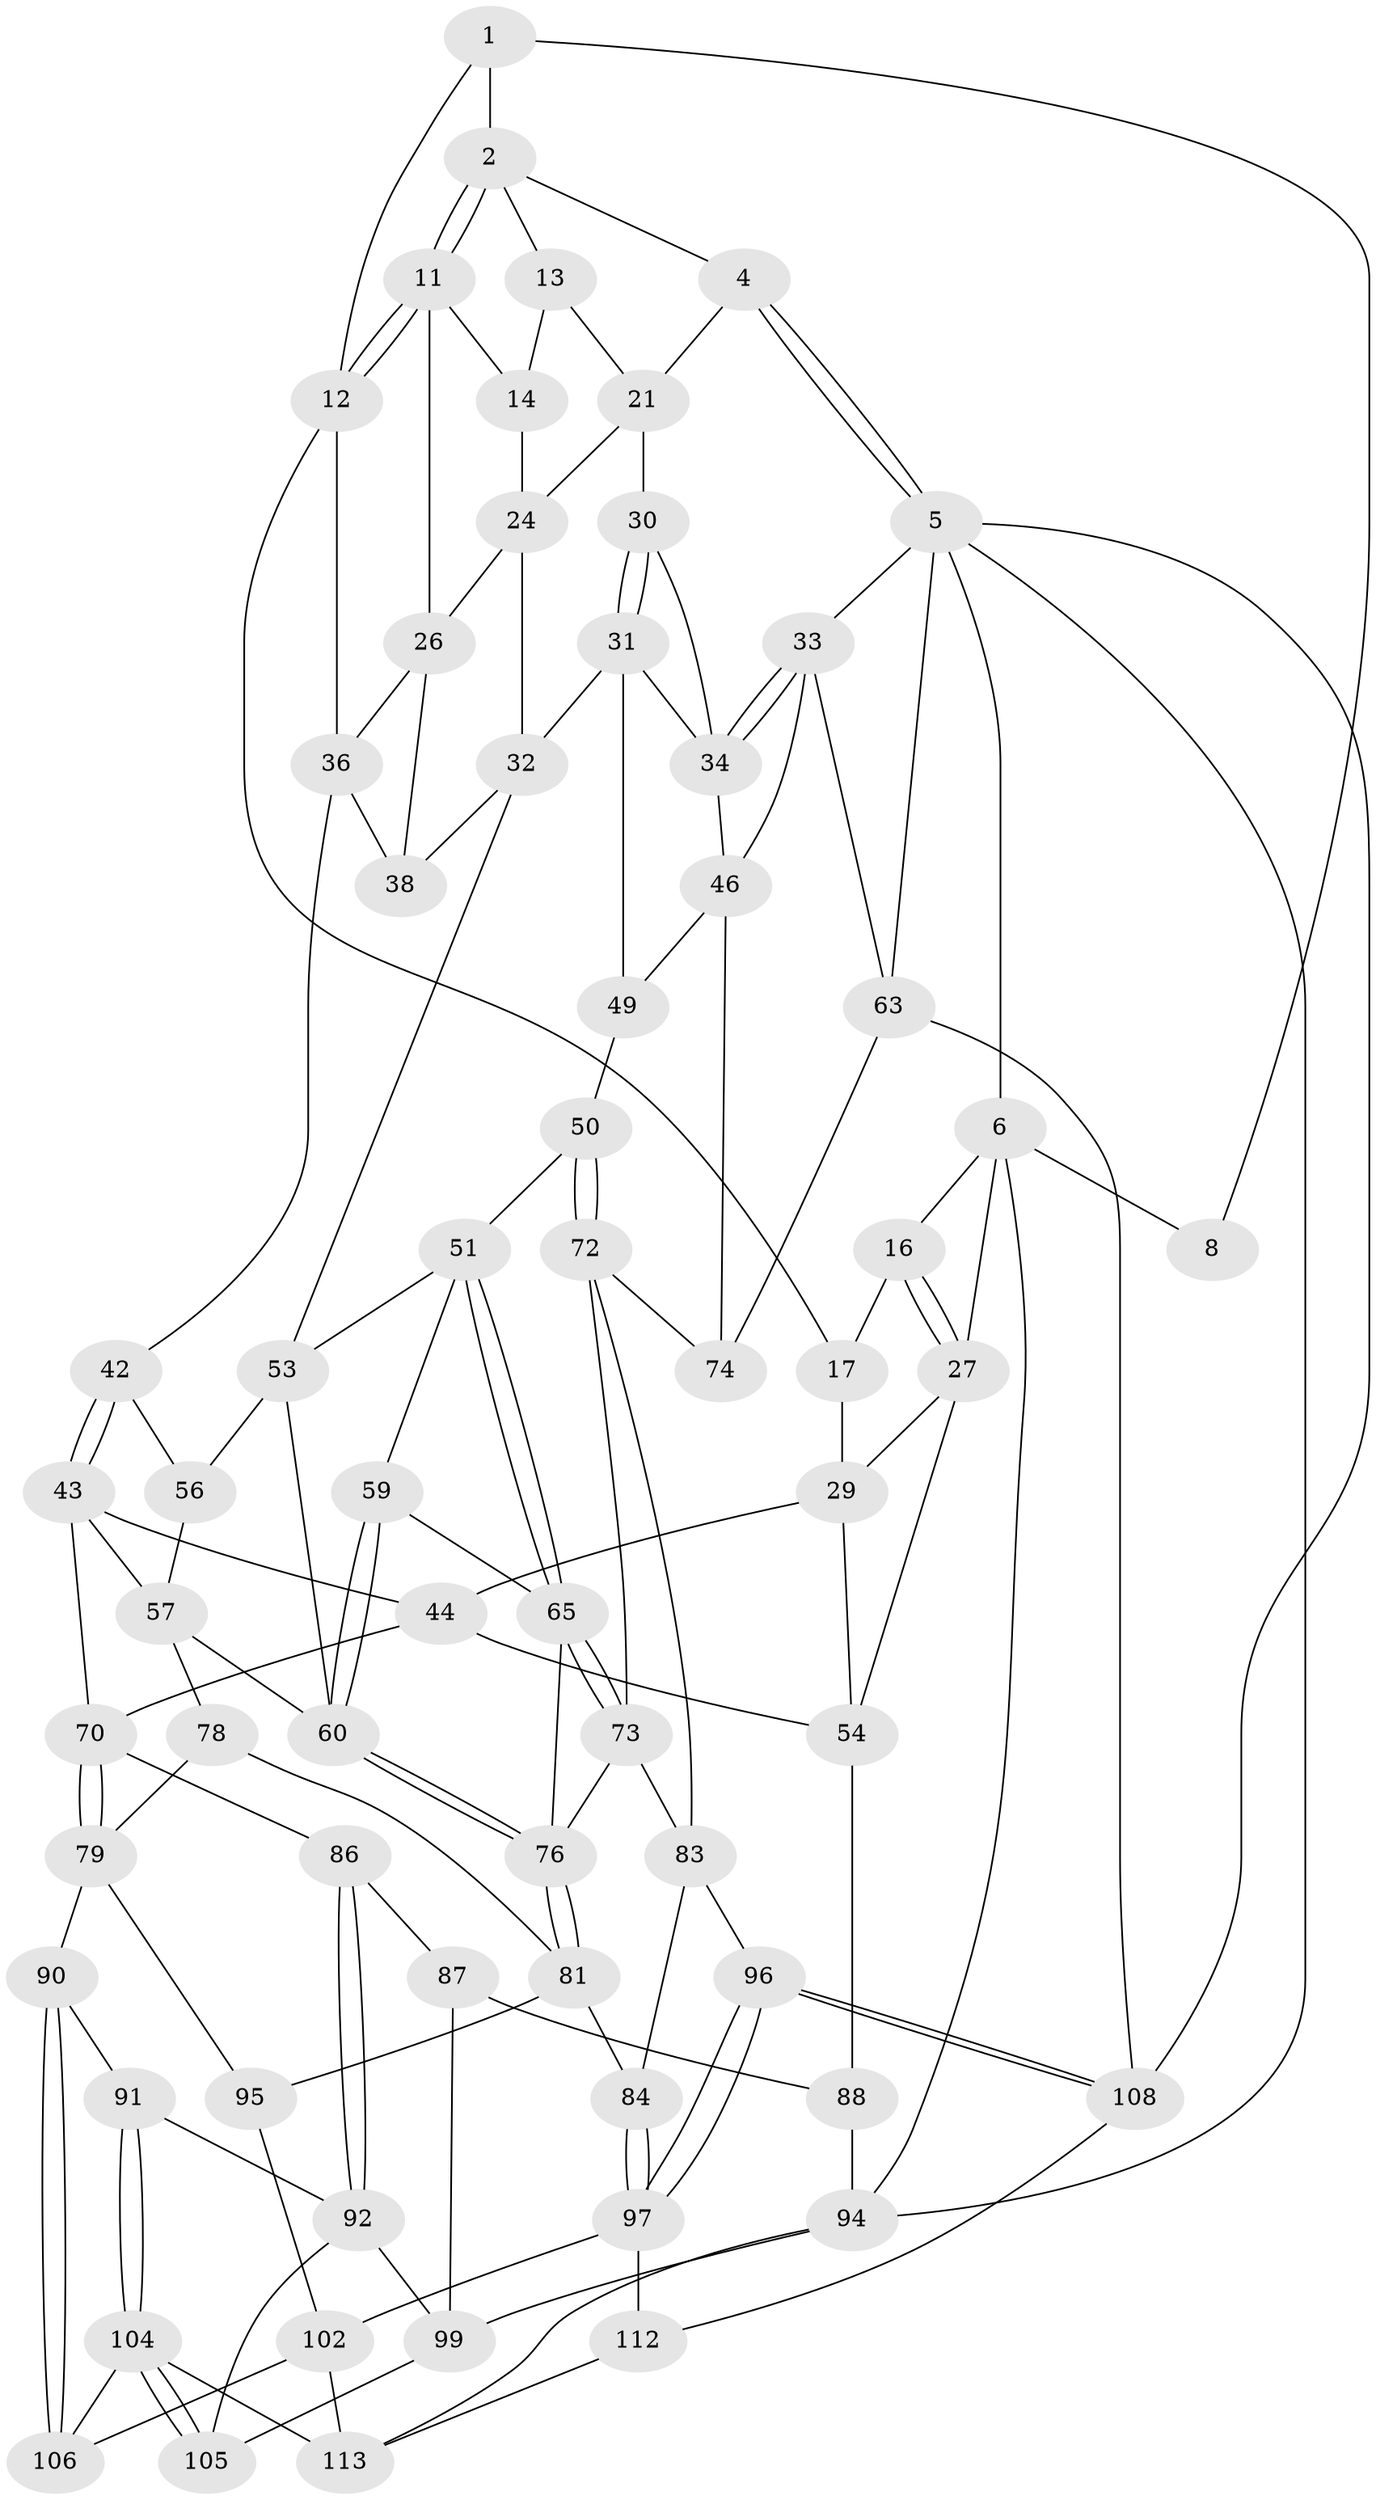 // original degree distribution, {3: 0.017543859649122806, 4: 0.2543859649122807, 5: 0.49122807017543857, 6: 0.23684210526315788}
// Generated by graph-tools (version 1.1) at 2025/11/02/27/25 16:11:54]
// undirected, 67 vertices, 143 edges
graph export_dot {
graph [start="1"]
  node [color=gray90,style=filled];
  1 [pos="+0.5641212942585351+0",super="+9"];
  2 [pos="+0.5700452851879492+0",super="+3"];
  4 [pos="+1+0"];
  5 [pos="+1+0",super="+62"];
  6 [pos="+0+0",super="+7"];
  8 [pos="+0.3488792770597254+0",super="+10"];
  11 [pos="+0.43674992463713486+0.14766014456103646",super="+15"];
  12 [pos="+0.41717541394366636+0.15735143165677104",super="+18"];
  13 [pos="+0.6191519815825833+0",super="+20"];
  14 [pos="+0.5997796967496143+0.059306535653265983",super="+23"];
  16 [pos="+0.10339235793170495+0"];
  17 [pos="+0.30894489146358783+0.04528131265413855",super="+19"];
  21 [pos="+0.8161075126204567+0.11044056433424516",super="+22"];
  24 [pos="+0.7017176578050623+0.17422728662155557",super="+25"];
  26 [pos="+0.6021180864049512+0.18812209513261854",super="+35"];
  27 [pos="+0.14578563389672294+0.10641976204468491",super="+28"];
  29 [pos="+0.23762333492383747+0.24025147939017247",super="+45"];
  30 [pos="+0.851351229157633+0.21368568792136497"];
  31 [pos="+0.7584455909129254+0.29693013801040896",super="+40"];
  32 [pos="+0.7182562111693145+0.29824348205399653",super="+37"];
  33 [pos="+1+0",super="+47"];
  34 [pos="+0.8635024473677638+0.21907583926028007",super="+39"];
  36 [pos="+0.469552371263052+0.24577652805815398",super="+41"];
  38 [pos="+0.628930795101796+0.35526732241707704"];
  42 [pos="+0.41890961244977815+0.3901649137193407"];
  43 [pos="+0.3137204561121719+0.4028529603106166",super="+58"];
  44 [pos="+0.2635759533917791+0.38730202166538535",super="+68"];
  46 [pos="+0.9327448594628496+0.27867416802977524",super="+48"];
  49 [pos="+0.8447415561395073+0.4350094680829417"];
  50 [pos="+0.8166203532701488+0.4598756103082264"];
  51 [pos="+0.7731384297273697+0.4643019024946002",super="+52"];
  53 [pos="+0.6367673984866874+0.37272162407281717",super="+55"];
  54 [pos="+0+0.4350087751385059",super="+69"];
  56 [pos="+0.45138421958744274+0.4191674908802766"];
  57 [pos="+0.42705354284247743+0.5160971627075713",super="+67"];
  59 [pos="+0.7225967019142949+0.47854524347651956"];
  60 [pos="+0.5746631240255542+0.5228820586244618",super="+61"];
  63 [pos="+1+0.8108606143696917",super="+64"];
  65 [pos="+0.7407578579777613+0.5703847163514857",super="+66"];
  70 [pos="+0.37295371738569455+0.6077319690125621",super="+71"];
  72 [pos="+0.8212396113134729+0.5817102171817176",super="+75"];
  73 [pos="+0.7526083501684694+0.6137667938138855",super="+80"];
  74 [pos="+1+0.5920813423040391"];
  76 [pos="+0.6012397709805593+0.5519857115834019",super="+77"];
  78 [pos="+0.44509368916106495+0.6360335655635371"];
  79 [pos="+0.41124054324616177+0.640116444648554",super="+89"];
  81 [pos="+0.6374338998383777+0.652124450901948",super="+82"];
  83 [pos="+0.7319515026314345+0.6435663825630209",super="+85"];
  84 [pos="+0.6407858882355632+0.6527126923790253"];
  86 [pos="+0.20818025360937728+0.6319506962027489"];
  87 [pos="+0.08187151444156036+0.6600103847802088",super="+100"];
  88 [pos="+0+0.56275018744956",super="+93"];
  90 [pos="+0.3426464411975193+0.7426044557902665"];
  91 [pos="+0.29627810721190767+0.7433359682242335"];
  92 [pos="+0.23982181128860341+0.7250651587159014",super="+98"];
  94 [pos="+0+1",super="+110"];
  95 [pos="+0.5464336093437341+0.8180577726721981"];
  96 [pos="+0.8023726684780321+0.8099222211296754"];
  97 [pos="+0.7157595401505741+0.8155723021861441",super="+101"];
  99 [pos="+0.1419507723921483+0.8124019455253493",super="+109"];
  102 [pos="+0.5609691781695043+0.8326729853354078",super="+103"];
  104 [pos="+0.27753892945174524+0.8833683876671232",super="+107"];
  105 [pos="+0.27244218785808005+0.8823572445650965"];
  106 [pos="+0.420961694696199+0.9049232673020409"];
  108 [pos="+0.8126691322111926+0.8266593378581286",super="+111"];
  112 [pos="+0.7882315086677933+1"];
  113 [pos="+0.3734038621930212+1",super="+114"];
  1 -- 2;
  1 -- 8;
  1 -- 12;
  2 -- 11;
  2 -- 11;
  2 -- 4;
  2 -- 13;
  4 -- 5;
  4 -- 5;
  4 -- 21;
  5 -- 6;
  5 -- 33;
  5 -- 63;
  5 -- 94;
  5 -- 108;
  6 -- 94;
  6 -- 8;
  6 -- 16;
  6 -- 27;
  11 -- 12;
  11 -- 12;
  11 -- 26;
  11 -- 14;
  12 -- 17;
  12 -- 36;
  13 -- 14 [weight=2];
  13 -- 21;
  14 -- 24;
  16 -- 17;
  16 -- 27;
  16 -- 27;
  17 -- 29;
  21 -- 24;
  21 -- 30;
  24 -- 32;
  24 -- 26;
  26 -- 36;
  26 -- 38;
  27 -- 29;
  27 -- 54;
  29 -- 44;
  29 -- 54;
  30 -- 31;
  30 -- 31;
  30 -- 34;
  31 -- 32;
  31 -- 49;
  31 -- 34;
  32 -- 53;
  32 -- 38;
  33 -- 34;
  33 -- 34;
  33 -- 46;
  33 -- 63;
  34 -- 46;
  36 -- 42;
  36 -- 38;
  42 -- 43;
  42 -- 43;
  42 -- 56;
  43 -- 44;
  43 -- 57;
  43 -- 70;
  44 -- 54;
  44 -- 70;
  46 -- 49;
  46 -- 74;
  49 -- 50;
  50 -- 51;
  50 -- 72;
  50 -- 72;
  51 -- 65;
  51 -- 65;
  51 -- 59;
  51 -- 53;
  53 -- 56;
  53 -- 60;
  54 -- 88;
  56 -- 57;
  57 -- 60;
  57 -- 78;
  59 -- 60;
  59 -- 60;
  59 -- 65;
  60 -- 76;
  60 -- 76;
  63 -- 108;
  63 -- 74;
  65 -- 73;
  65 -- 73;
  65 -- 76;
  70 -- 79;
  70 -- 79;
  70 -- 86;
  72 -- 73;
  72 -- 74;
  72 -- 83;
  73 -- 83;
  73 -- 76;
  76 -- 81;
  76 -- 81;
  78 -- 79;
  78 -- 81;
  79 -- 90;
  79 -- 95;
  81 -- 84;
  81 -- 95;
  83 -- 84;
  83 -- 96;
  84 -- 97;
  84 -- 97;
  86 -- 87;
  86 -- 92;
  86 -- 92;
  87 -- 88 [weight=2];
  87 -- 99;
  88 -- 94;
  90 -- 91;
  90 -- 106;
  90 -- 106;
  91 -- 92;
  91 -- 104;
  91 -- 104;
  92 -- 105;
  92 -- 99;
  94 -- 113;
  94 -- 99;
  95 -- 102;
  96 -- 97;
  96 -- 97;
  96 -- 108;
  96 -- 108;
  97 -- 112;
  97 -- 102;
  99 -- 105;
  102 -- 106;
  102 -- 113;
  104 -- 105;
  104 -- 105;
  104 -- 113;
  104 -- 106;
  108 -- 112;
  112 -- 113;
}
